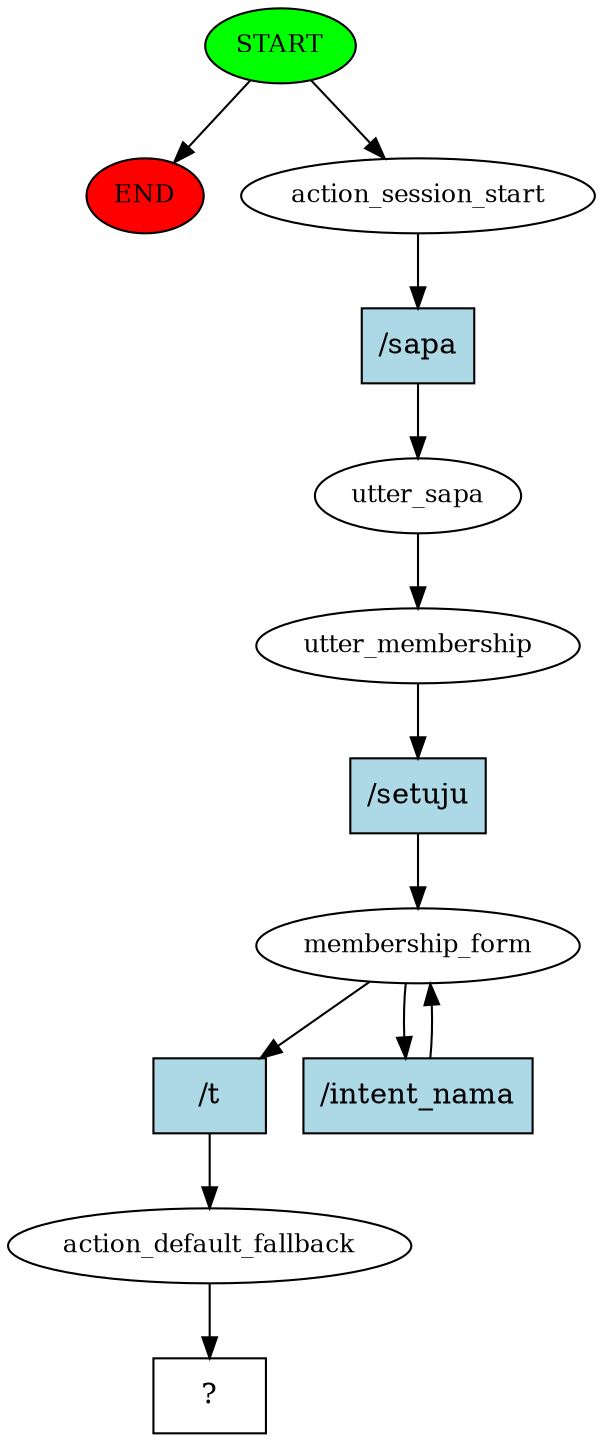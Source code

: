 digraph  {
0 [class="start active", fillcolor=green, fontsize=12, label=START, style=filled];
"-1" [class=end, fillcolor=red, fontsize=12, label=END, style=filled];
1 [class=active, fontsize=12, label=action_session_start];
2 [class=active, fontsize=12, label=utter_sapa];
3 [class=active, fontsize=12, label=utter_membership];
4 [class=active, fontsize=12, label=membership_form];
6 [class=active, fontsize=12, label=action_default_fallback];
7 [class="intent dashed active", label="  ?  ", shape=rect];
8 [class="intent active", fillcolor=lightblue, label="/sapa", shape=rect, style=filled];
9 [class="intent active", fillcolor=lightblue, label="/setuju", shape=rect, style=filled];
10 [class="intent active", fillcolor=lightblue, label="/t", shape=rect, style=filled];
11 [class="intent active", fillcolor=lightblue, label="/intent_nama", shape=rect, style=filled];
0 -> "-1"  [class="", key=NONE, label=""];
0 -> 1  [class=active, key=NONE, label=""];
1 -> 8  [class=active, key=0];
2 -> 3  [class=active, key=NONE, label=""];
3 -> 9  [class=active, key=0];
4 -> 10  [class=active, key=0];
4 -> 11  [class=active, key=0];
6 -> 7  [class=active, key=NONE, label=""];
8 -> 2  [class=active, key=0];
9 -> 4  [class=active, key=0];
10 -> 6  [class=active, key=0];
11 -> 4  [class=active, key=0];
}
